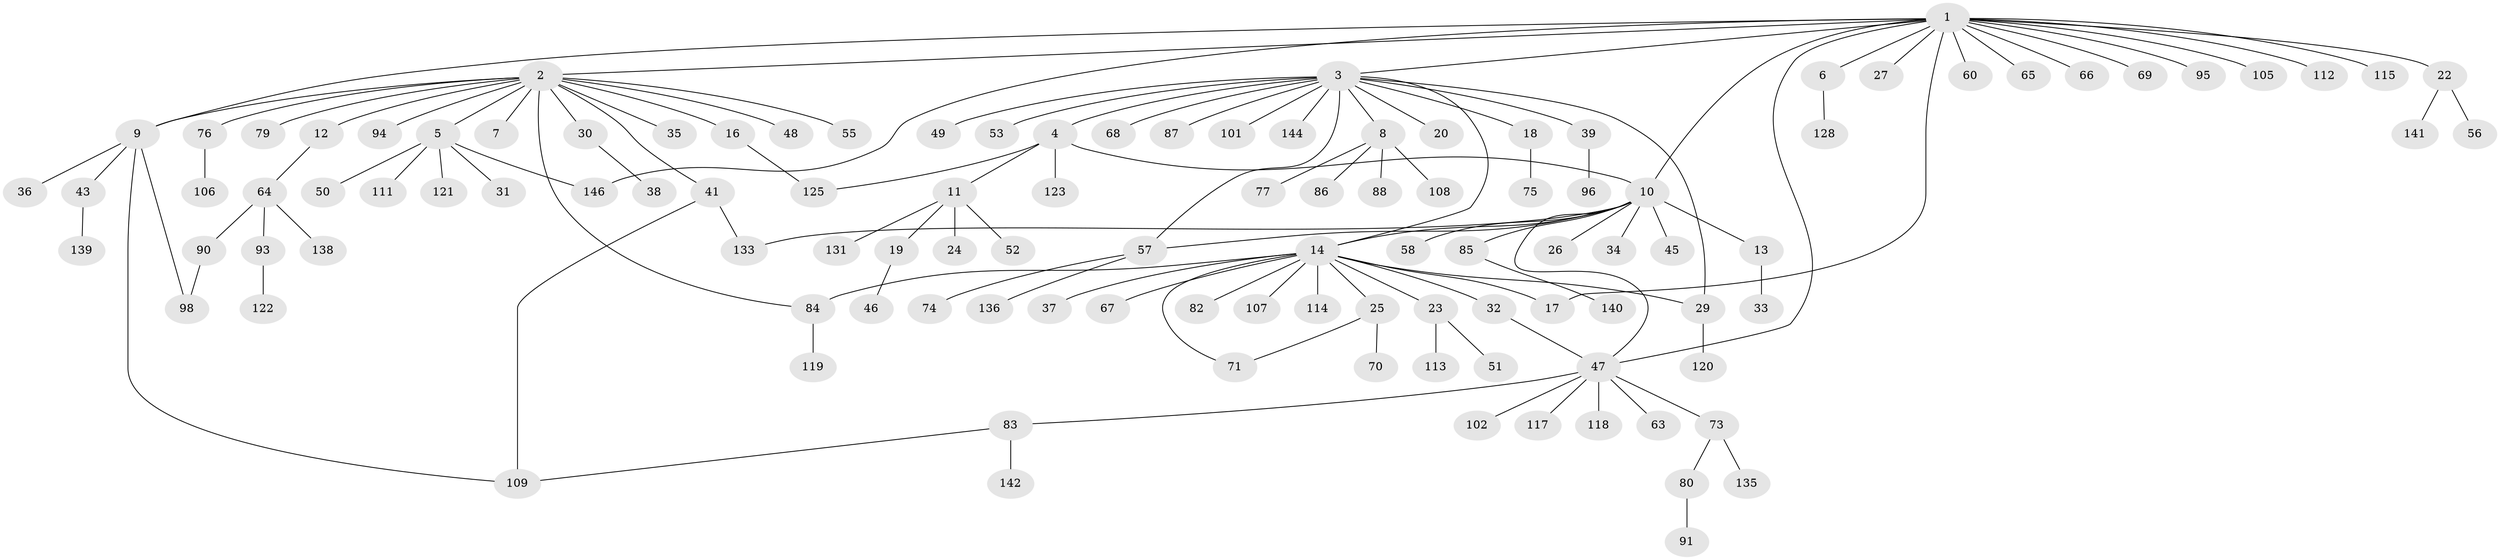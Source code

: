 // Generated by graph-tools (version 1.1) at 2025/23/03/03/25 07:23:54]
// undirected, 114 vertices, 129 edges
graph export_dot {
graph [start="1"]
  node [color=gray90,style=filled];
  1 [super="+103"];
  2 [super="+78"];
  3 [super="+15"];
  4 [super="+21"];
  5 [super="+81"];
  6 [super="+110"];
  7;
  8 [super="+145"];
  9 [super="+132"];
  10 [super="+99"];
  11 [super="+59"];
  12 [super="+127"];
  13 [super="+42"];
  14 [super="+28"];
  16 [super="+44"];
  17;
  18;
  19;
  20;
  22 [super="+40"];
  23 [super="+116"];
  24;
  25 [super="+62"];
  26;
  27;
  29 [super="+92"];
  30;
  31;
  32 [super="+129"];
  33;
  34;
  35;
  36;
  37;
  38;
  39 [super="+126"];
  41 [super="+54"];
  43;
  45;
  46 [super="+72"];
  47 [super="+97"];
  48;
  49;
  50 [super="+61"];
  51;
  52;
  53;
  55 [super="+134"];
  56;
  57 [super="+147"];
  58;
  60;
  63;
  64;
  65 [super="+89"];
  66;
  67 [super="+137"];
  68;
  69;
  70;
  71;
  73;
  74;
  75;
  76;
  77;
  79;
  80 [super="+104"];
  82;
  83;
  84 [super="+143"];
  85;
  86;
  87;
  88;
  90;
  91;
  93;
  94;
  95;
  96;
  98 [super="+100"];
  101;
  102;
  105;
  106;
  107;
  108;
  109 [super="+124"];
  111;
  112;
  113;
  114;
  115;
  117;
  118;
  119;
  120;
  121;
  122;
  123;
  125 [super="+130"];
  128;
  131;
  133;
  135;
  136;
  138;
  139;
  140;
  141;
  142;
  144;
  146;
  1 -- 2;
  1 -- 3;
  1 -- 6;
  1 -- 9;
  1 -- 10;
  1 -- 17;
  1 -- 22;
  1 -- 27;
  1 -- 47;
  1 -- 60;
  1 -- 65;
  1 -- 66;
  1 -- 69;
  1 -- 95;
  1 -- 105;
  1 -- 112;
  1 -- 115;
  1 -- 146;
  2 -- 5;
  2 -- 7;
  2 -- 9;
  2 -- 12;
  2 -- 16;
  2 -- 30;
  2 -- 35;
  2 -- 41;
  2 -- 48;
  2 -- 55;
  2 -- 76;
  2 -- 79;
  2 -- 84;
  2 -- 94;
  3 -- 4;
  3 -- 8;
  3 -- 14;
  3 -- 18;
  3 -- 29;
  3 -- 39;
  3 -- 49;
  3 -- 53;
  3 -- 68;
  3 -- 87;
  3 -- 101;
  3 -- 144;
  3 -- 57;
  3 -- 20;
  4 -- 11;
  4 -- 123;
  4 -- 10;
  4 -- 125;
  5 -- 31;
  5 -- 50;
  5 -- 111;
  5 -- 146;
  5 -- 121;
  6 -- 128;
  8 -- 77;
  8 -- 86;
  8 -- 88;
  8 -- 108;
  9 -- 36;
  9 -- 43;
  9 -- 98;
  9 -- 109;
  10 -- 13;
  10 -- 14;
  10 -- 26;
  10 -- 34;
  10 -- 45;
  10 -- 47;
  10 -- 57;
  10 -- 58;
  10 -- 85;
  10 -- 133;
  11 -- 19;
  11 -- 24;
  11 -- 52;
  11 -- 131;
  12 -- 64;
  13 -- 33;
  14 -- 17;
  14 -- 23;
  14 -- 25;
  14 -- 29;
  14 -- 32;
  14 -- 37;
  14 -- 67;
  14 -- 71;
  14 -- 82;
  14 -- 84 [weight=2];
  14 -- 107;
  14 -- 114;
  16 -- 125;
  18 -- 75;
  19 -- 46;
  22 -- 56;
  22 -- 141;
  23 -- 51;
  23 -- 113;
  25 -- 70;
  25 -- 71;
  29 -- 120;
  30 -- 38;
  32 -- 47;
  39 -- 96;
  41 -- 109;
  41 -- 133;
  43 -- 139;
  47 -- 63;
  47 -- 73;
  47 -- 83;
  47 -- 102;
  47 -- 117;
  47 -- 118;
  57 -- 74;
  57 -- 136;
  64 -- 90;
  64 -- 93;
  64 -- 138;
  73 -- 80;
  73 -- 135;
  76 -- 106;
  80 -- 91;
  83 -- 109;
  83 -- 142;
  84 -- 119;
  85 -- 140;
  90 -- 98;
  93 -- 122;
}
